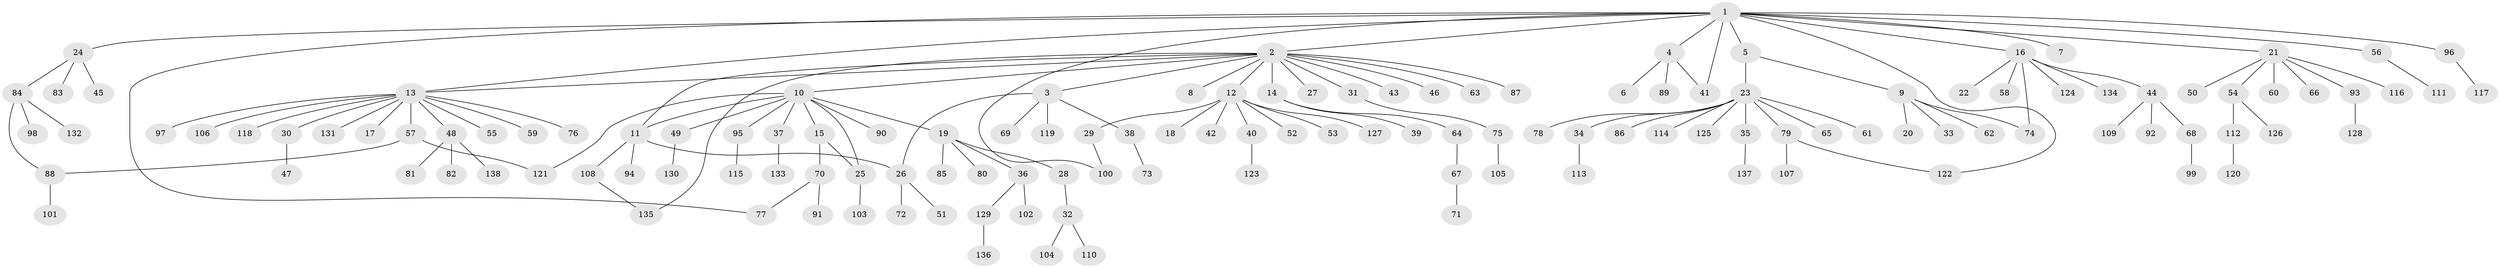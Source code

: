 // Generated by graph-tools (version 1.1) at 2025/49/03/09/25 03:49:51]
// undirected, 138 vertices, 149 edges
graph export_dot {
graph [start="1"]
  node [color=gray90,style=filled];
  1;
  2;
  3;
  4;
  5;
  6;
  7;
  8;
  9;
  10;
  11;
  12;
  13;
  14;
  15;
  16;
  17;
  18;
  19;
  20;
  21;
  22;
  23;
  24;
  25;
  26;
  27;
  28;
  29;
  30;
  31;
  32;
  33;
  34;
  35;
  36;
  37;
  38;
  39;
  40;
  41;
  42;
  43;
  44;
  45;
  46;
  47;
  48;
  49;
  50;
  51;
  52;
  53;
  54;
  55;
  56;
  57;
  58;
  59;
  60;
  61;
  62;
  63;
  64;
  65;
  66;
  67;
  68;
  69;
  70;
  71;
  72;
  73;
  74;
  75;
  76;
  77;
  78;
  79;
  80;
  81;
  82;
  83;
  84;
  85;
  86;
  87;
  88;
  89;
  90;
  91;
  92;
  93;
  94;
  95;
  96;
  97;
  98;
  99;
  100;
  101;
  102;
  103;
  104;
  105;
  106;
  107;
  108;
  109;
  110;
  111;
  112;
  113;
  114;
  115;
  116;
  117;
  118;
  119;
  120;
  121;
  122;
  123;
  124;
  125;
  126;
  127;
  128;
  129;
  130;
  131;
  132;
  133;
  134;
  135;
  136;
  137;
  138;
  1 -- 2;
  1 -- 4;
  1 -- 5;
  1 -- 7;
  1 -- 13;
  1 -- 16;
  1 -- 21;
  1 -- 24;
  1 -- 41;
  1 -- 56;
  1 -- 77;
  1 -- 96;
  1 -- 100;
  1 -- 122;
  2 -- 3;
  2 -- 8;
  2 -- 10;
  2 -- 11;
  2 -- 12;
  2 -- 13;
  2 -- 14;
  2 -- 27;
  2 -- 31;
  2 -- 43;
  2 -- 46;
  2 -- 63;
  2 -- 87;
  2 -- 135;
  3 -- 26;
  3 -- 38;
  3 -- 69;
  3 -- 119;
  4 -- 6;
  4 -- 41;
  4 -- 89;
  5 -- 9;
  5 -- 23;
  9 -- 20;
  9 -- 33;
  9 -- 62;
  9 -- 74;
  10 -- 11;
  10 -- 15;
  10 -- 19;
  10 -- 25;
  10 -- 37;
  10 -- 49;
  10 -- 90;
  10 -- 95;
  10 -- 121;
  11 -- 26;
  11 -- 94;
  11 -- 108;
  12 -- 18;
  12 -- 29;
  12 -- 40;
  12 -- 42;
  12 -- 52;
  12 -- 53;
  12 -- 127;
  13 -- 17;
  13 -- 30;
  13 -- 48;
  13 -- 55;
  13 -- 57;
  13 -- 59;
  13 -- 76;
  13 -- 97;
  13 -- 106;
  13 -- 118;
  13 -- 131;
  14 -- 39;
  14 -- 64;
  15 -- 25;
  15 -- 70;
  16 -- 22;
  16 -- 44;
  16 -- 58;
  16 -- 74;
  16 -- 124;
  16 -- 134;
  19 -- 28;
  19 -- 36;
  19 -- 80;
  19 -- 85;
  21 -- 50;
  21 -- 54;
  21 -- 60;
  21 -- 66;
  21 -- 93;
  21 -- 116;
  23 -- 34;
  23 -- 35;
  23 -- 61;
  23 -- 65;
  23 -- 78;
  23 -- 79;
  23 -- 86;
  23 -- 114;
  23 -- 125;
  24 -- 45;
  24 -- 83;
  24 -- 84;
  25 -- 103;
  26 -- 51;
  26 -- 72;
  28 -- 32;
  29 -- 100;
  30 -- 47;
  31 -- 75;
  32 -- 104;
  32 -- 110;
  34 -- 113;
  35 -- 137;
  36 -- 102;
  36 -- 129;
  37 -- 133;
  38 -- 73;
  40 -- 123;
  44 -- 68;
  44 -- 92;
  44 -- 109;
  48 -- 81;
  48 -- 82;
  48 -- 138;
  49 -- 130;
  54 -- 112;
  54 -- 126;
  56 -- 111;
  57 -- 88;
  57 -- 121;
  64 -- 67;
  67 -- 71;
  68 -- 99;
  70 -- 77;
  70 -- 91;
  75 -- 105;
  79 -- 107;
  79 -- 122;
  84 -- 88;
  84 -- 98;
  84 -- 132;
  88 -- 101;
  93 -- 128;
  95 -- 115;
  96 -- 117;
  108 -- 135;
  112 -- 120;
  129 -- 136;
}
